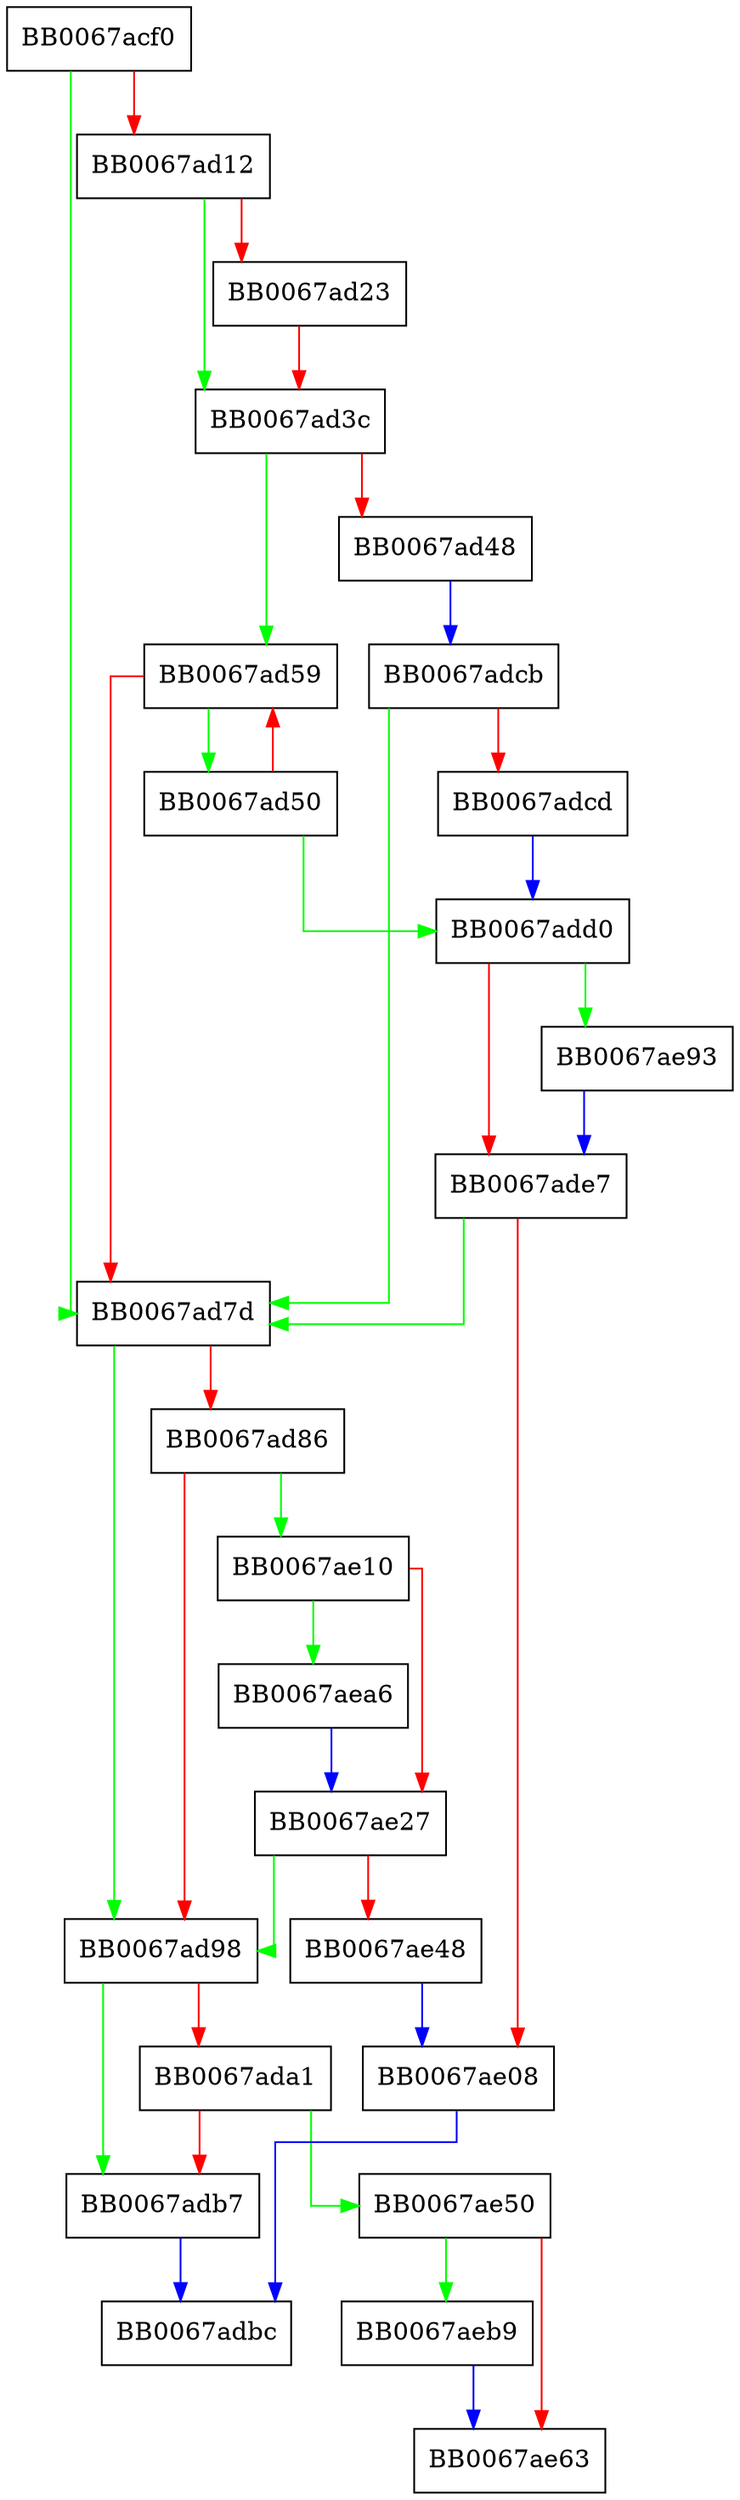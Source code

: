 digraph check_id {
  node [shape="box"];
  graph [splines=ortho];
  BB0067acf0 -> BB0067ad7d [color="green"];
  BB0067acf0 -> BB0067ad12 [color="red"];
  BB0067ad12 -> BB0067ad3c [color="green"];
  BB0067ad12 -> BB0067ad23 [color="red"];
  BB0067ad23 -> BB0067ad3c [color="red"];
  BB0067ad3c -> BB0067ad59 [color="green"];
  BB0067ad3c -> BB0067ad48 [color="red"];
  BB0067ad48 -> BB0067adcb [color="blue"];
  BB0067ad50 -> BB0067add0 [color="green"];
  BB0067ad50 -> BB0067ad59 [color="red"];
  BB0067ad59 -> BB0067ad50 [color="green"];
  BB0067ad59 -> BB0067ad7d [color="red"];
  BB0067ad7d -> BB0067ad98 [color="green"];
  BB0067ad7d -> BB0067ad86 [color="red"];
  BB0067ad86 -> BB0067ae10 [color="green"];
  BB0067ad86 -> BB0067ad98 [color="red"];
  BB0067ad98 -> BB0067adb7 [color="green"];
  BB0067ad98 -> BB0067ada1 [color="red"];
  BB0067ada1 -> BB0067ae50 [color="green"];
  BB0067ada1 -> BB0067adb7 [color="red"];
  BB0067adb7 -> BB0067adbc [color="blue"];
  BB0067adcb -> BB0067ad7d [color="green"];
  BB0067adcb -> BB0067adcd [color="red"];
  BB0067adcd -> BB0067add0 [color="blue"];
  BB0067add0 -> BB0067ae93 [color="green"];
  BB0067add0 -> BB0067ade7 [color="red"];
  BB0067ade7 -> BB0067ad7d [color="green"];
  BB0067ade7 -> BB0067ae08 [color="red"];
  BB0067ae08 -> BB0067adbc [color="blue"];
  BB0067ae10 -> BB0067aea6 [color="green"];
  BB0067ae10 -> BB0067ae27 [color="red"];
  BB0067ae27 -> BB0067ad98 [color="green"];
  BB0067ae27 -> BB0067ae48 [color="red"];
  BB0067ae48 -> BB0067ae08 [color="blue"];
  BB0067ae50 -> BB0067aeb9 [color="green"];
  BB0067ae50 -> BB0067ae63 [color="red"];
  BB0067ae93 -> BB0067ade7 [color="blue"];
  BB0067aea6 -> BB0067ae27 [color="blue"];
  BB0067aeb9 -> BB0067ae63 [color="blue"];
}